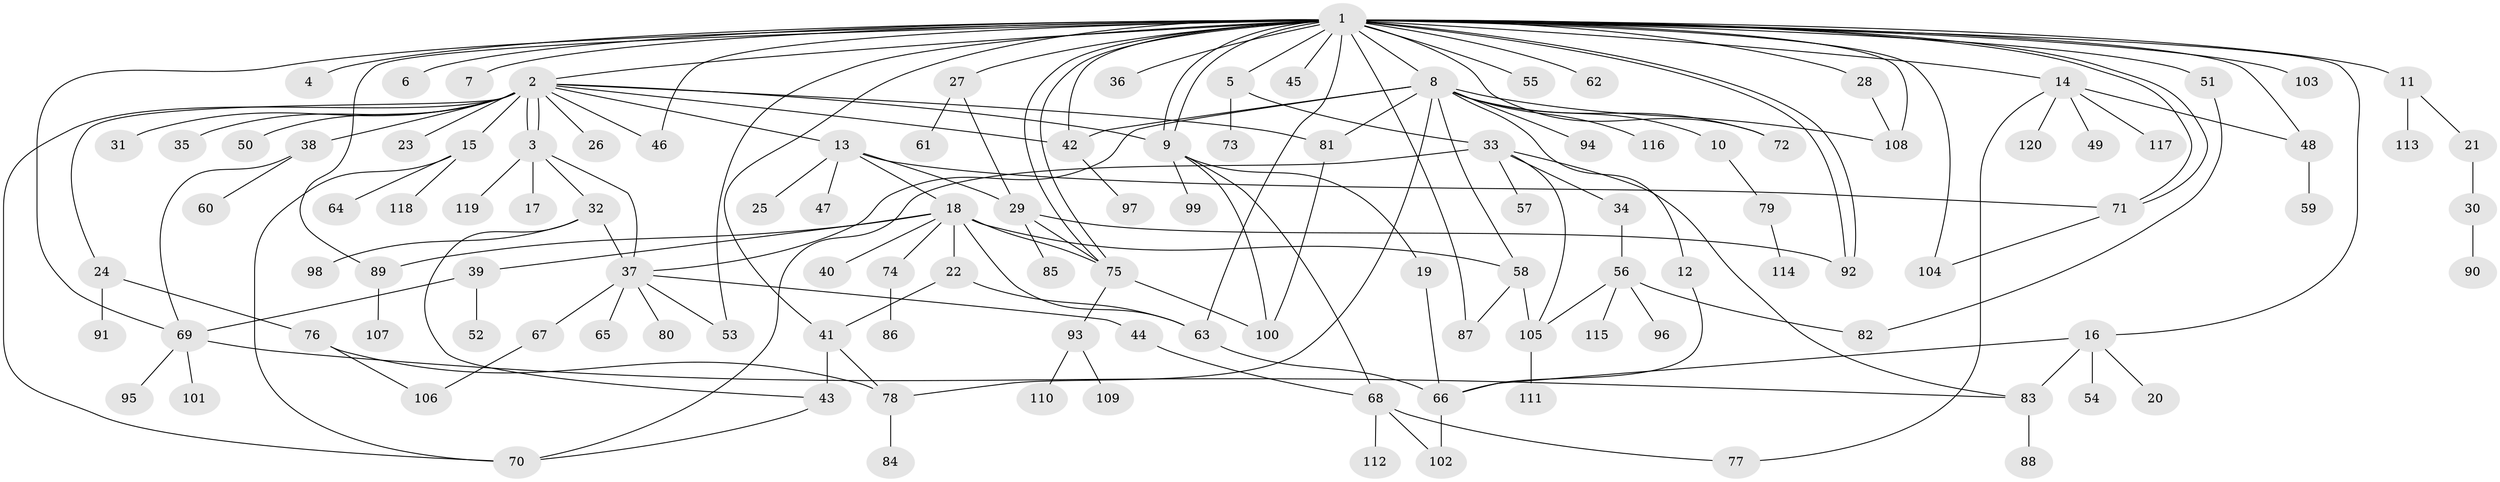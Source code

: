 // coarse degree distribution, {1: 0.3125, 12: 0.020833333333333332, 2: 0.22916666666666666, 26: 0.020833333333333332, 4: 0.14583333333333334, 5: 0.10416666666666667, 6: 0.020833333333333332, 3: 0.08333333333333333, 7: 0.041666666666666664, 8: 0.020833333333333332}
// Generated by graph-tools (version 1.1) at 2025/36/03/04/25 23:36:58]
// undirected, 120 vertices, 170 edges
graph export_dot {
  node [color=gray90,style=filled];
  1;
  2;
  3;
  4;
  5;
  6;
  7;
  8;
  9;
  10;
  11;
  12;
  13;
  14;
  15;
  16;
  17;
  18;
  19;
  20;
  21;
  22;
  23;
  24;
  25;
  26;
  27;
  28;
  29;
  30;
  31;
  32;
  33;
  34;
  35;
  36;
  37;
  38;
  39;
  40;
  41;
  42;
  43;
  44;
  45;
  46;
  47;
  48;
  49;
  50;
  51;
  52;
  53;
  54;
  55;
  56;
  57;
  58;
  59;
  60;
  61;
  62;
  63;
  64;
  65;
  66;
  67;
  68;
  69;
  70;
  71;
  72;
  73;
  74;
  75;
  76;
  77;
  78;
  79;
  80;
  81;
  82;
  83;
  84;
  85;
  86;
  87;
  88;
  89;
  90;
  91;
  92;
  93;
  94;
  95;
  96;
  97;
  98;
  99;
  100;
  101;
  102;
  103;
  104;
  105;
  106;
  107;
  108;
  109;
  110;
  111;
  112;
  113;
  114;
  115;
  116;
  117;
  118;
  119;
  120;
  1 -- 2;
  1 -- 4;
  1 -- 5;
  1 -- 6;
  1 -- 7;
  1 -- 8;
  1 -- 9;
  1 -- 9;
  1 -- 11;
  1 -- 14;
  1 -- 16;
  1 -- 27;
  1 -- 28;
  1 -- 36;
  1 -- 41;
  1 -- 42;
  1 -- 45;
  1 -- 46;
  1 -- 48;
  1 -- 51;
  1 -- 53;
  1 -- 55;
  1 -- 62;
  1 -- 63;
  1 -- 69;
  1 -- 71;
  1 -- 71;
  1 -- 72;
  1 -- 75;
  1 -- 75;
  1 -- 87;
  1 -- 89;
  1 -- 92;
  1 -- 92;
  1 -- 103;
  1 -- 104;
  1 -- 108;
  2 -- 3;
  2 -- 3;
  2 -- 9;
  2 -- 13;
  2 -- 15;
  2 -- 23;
  2 -- 24;
  2 -- 26;
  2 -- 31;
  2 -- 35;
  2 -- 38;
  2 -- 42;
  2 -- 46;
  2 -- 50;
  2 -- 70;
  2 -- 81;
  3 -- 17;
  3 -- 32;
  3 -- 37;
  3 -- 119;
  5 -- 33;
  5 -- 73;
  8 -- 10;
  8 -- 12;
  8 -- 37;
  8 -- 42;
  8 -- 58;
  8 -- 72;
  8 -- 78;
  8 -- 81;
  8 -- 94;
  8 -- 108;
  8 -- 116;
  9 -- 19;
  9 -- 68;
  9 -- 99;
  9 -- 100;
  10 -- 79;
  11 -- 21;
  11 -- 113;
  12 -- 66;
  13 -- 18;
  13 -- 25;
  13 -- 29;
  13 -- 47;
  13 -- 71;
  14 -- 48;
  14 -- 49;
  14 -- 77;
  14 -- 117;
  14 -- 120;
  15 -- 64;
  15 -- 70;
  15 -- 118;
  16 -- 20;
  16 -- 54;
  16 -- 66;
  16 -- 83;
  18 -- 22;
  18 -- 39;
  18 -- 40;
  18 -- 58;
  18 -- 63;
  18 -- 74;
  18 -- 75;
  18 -- 89;
  19 -- 66;
  21 -- 30;
  22 -- 41;
  22 -- 63;
  24 -- 76;
  24 -- 91;
  27 -- 29;
  27 -- 61;
  28 -- 108;
  29 -- 75;
  29 -- 85;
  29 -- 92;
  30 -- 90;
  32 -- 37;
  32 -- 43;
  32 -- 98;
  33 -- 34;
  33 -- 57;
  33 -- 70;
  33 -- 83;
  33 -- 105;
  34 -- 56;
  37 -- 44;
  37 -- 53;
  37 -- 65;
  37 -- 67;
  37 -- 80;
  38 -- 60;
  38 -- 69;
  39 -- 52;
  39 -- 69;
  41 -- 43;
  41 -- 78;
  42 -- 97;
  43 -- 70;
  44 -- 68;
  48 -- 59;
  51 -- 82;
  56 -- 82;
  56 -- 96;
  56 -- 105;
  56 -- 115;
  58 -- 87;
  58 -- 105;
  63 -- 66;
  66 -- 102;
  67 -- 106;
  68 -- 77;
  68 -- 102;
  68 -- 112;
  69 -- 83;
  69 -- 95;
  69 -- 101;
  71 -- 104;
  74 -- 86;
  75 -- 93;
  75 -- 100;
  76 -- 78;
  76 -- 106;
  78 -- 84;
  79 -- 114;
  81 -- 100;
  83 -- 88;
  89 -- 107;
  93 -- 109;
  93 -- 110;
  105 -- 111;
}
